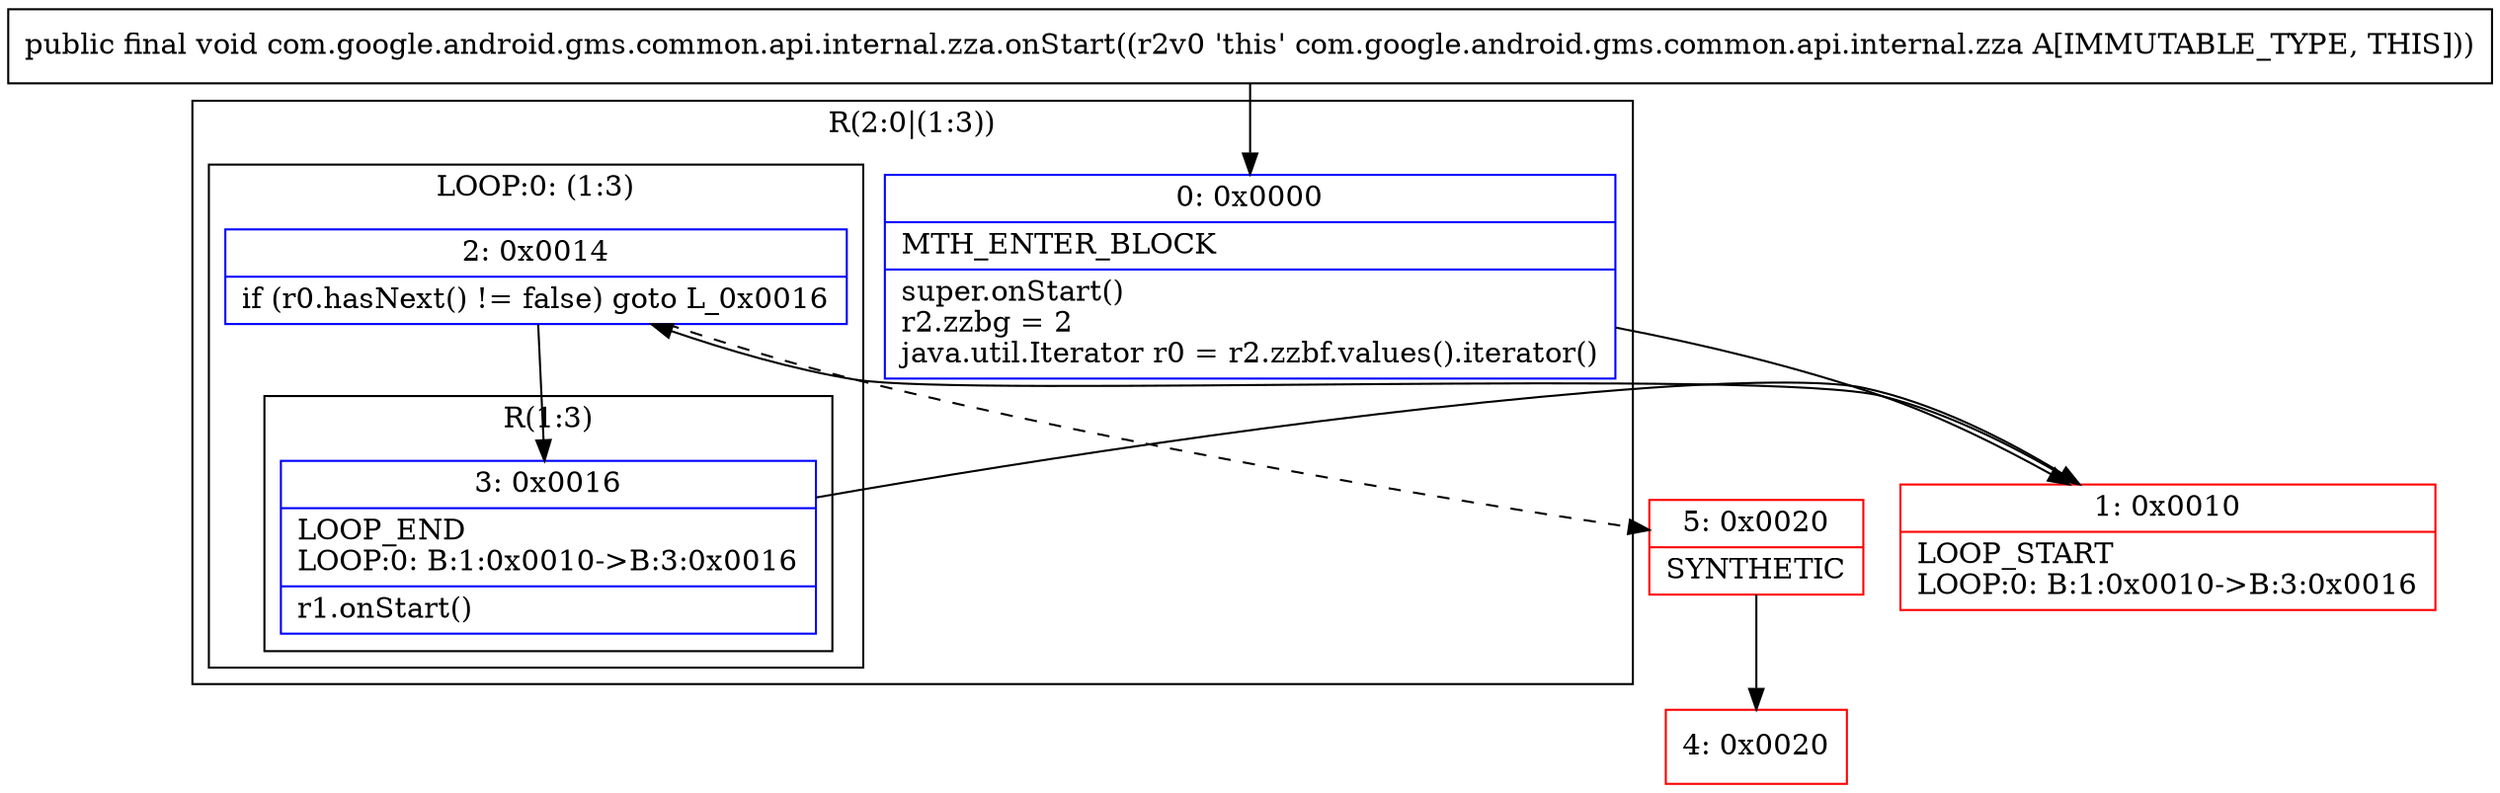 digraph "CFG forcom.google.android.gms.common.api.internal.zza.onStart()V" {
subgraph cluster_Region_26723059 {
label = "R(2:0|(1:3))";
node [shape=record,color=blue];
Node_0 [shape=record,label="{0\:\ 0x0000|MTH_ENTER_BLOCK\l|super.onStart()\lr2.zzbg = 2\ljava.util.Iterator r0 = r2.zzbf.values().iterator()\l}"];
subgraph cluster_LoopRegion_420129953 {
label = "LOOP:0: (1:3)";
node [shape=record,color=blue];
Node_2 [shape=record,label="{2\:\ 0x0014|if (r0.hasNext() != false) goto L_0x0016\l}"];
subgraph cluster_Region_1782411962 {
label = "R(1:3)";
node [shape=record,color=blue];
Node_3 [shape=record,label="{3\:\ 0x0016|LOOP_END\lLOOP:0: B:1:0x0010\-\>B:3:0x0016\l|r1.onStart()\l}"];
}
}
}
Node_1 [shape=record,color=red,label="{1\:\ 0x0010|LOOP_START\lLOOP:0: B:1:0x0010\-\>B:3:0x0016\l}"];
Node_4 [shape=record,color=red,label="{4\:\ 0x0020}"];
Node_5 [shape=record,color=red,label="{5\:\ 0x0020|SYNTHETIC\l}"];
MethodNode[shape=record,label="{public final void com.google.android.gms.common.api.internal.zza.onStart((r2v0 'this' com.google.android.gms.common.api.internal.zza A[IMMUTABLE_TYPE, THIS])) }"];
MethodNode -> Node_0;
Node_0 -> Node_1;
Node_2 -> Node_3;
Node_2 -> Node_5[style=dashed];
Node_3 -> Node_1;
Node_1 -> Node_2;
Node_5 -> Node_4;
}

